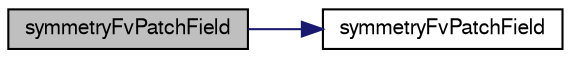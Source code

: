 digraph "symmetryFvPatchField"
{
  bgcolor="transparent";
  edge [fontname="FreeSans",fontsize="10",labelfontname="FreeSans",labelfontsize="10"];
  node [fontname="FreeSans",fontsize="10",shape=record];
  rankdir="LR";
  Node106 [label="symmetryFvPatchField",height=0.2,width=0.4,color="black", fillcolor="grey75", style="filled", fontcolor="black"];
  Node106 -> Node107 [color="midnightblue",fontsize="10",style="solid",fontname="FreeSans"];
  Node107 [label="symmetryFvPatchField",height=0.2,width=0.4,color="black",URL="$a22046.html#a1a9efedb3c3b92dc42624d91fdad69c1",tooltip="Construct from patch and internal field. "];
}
